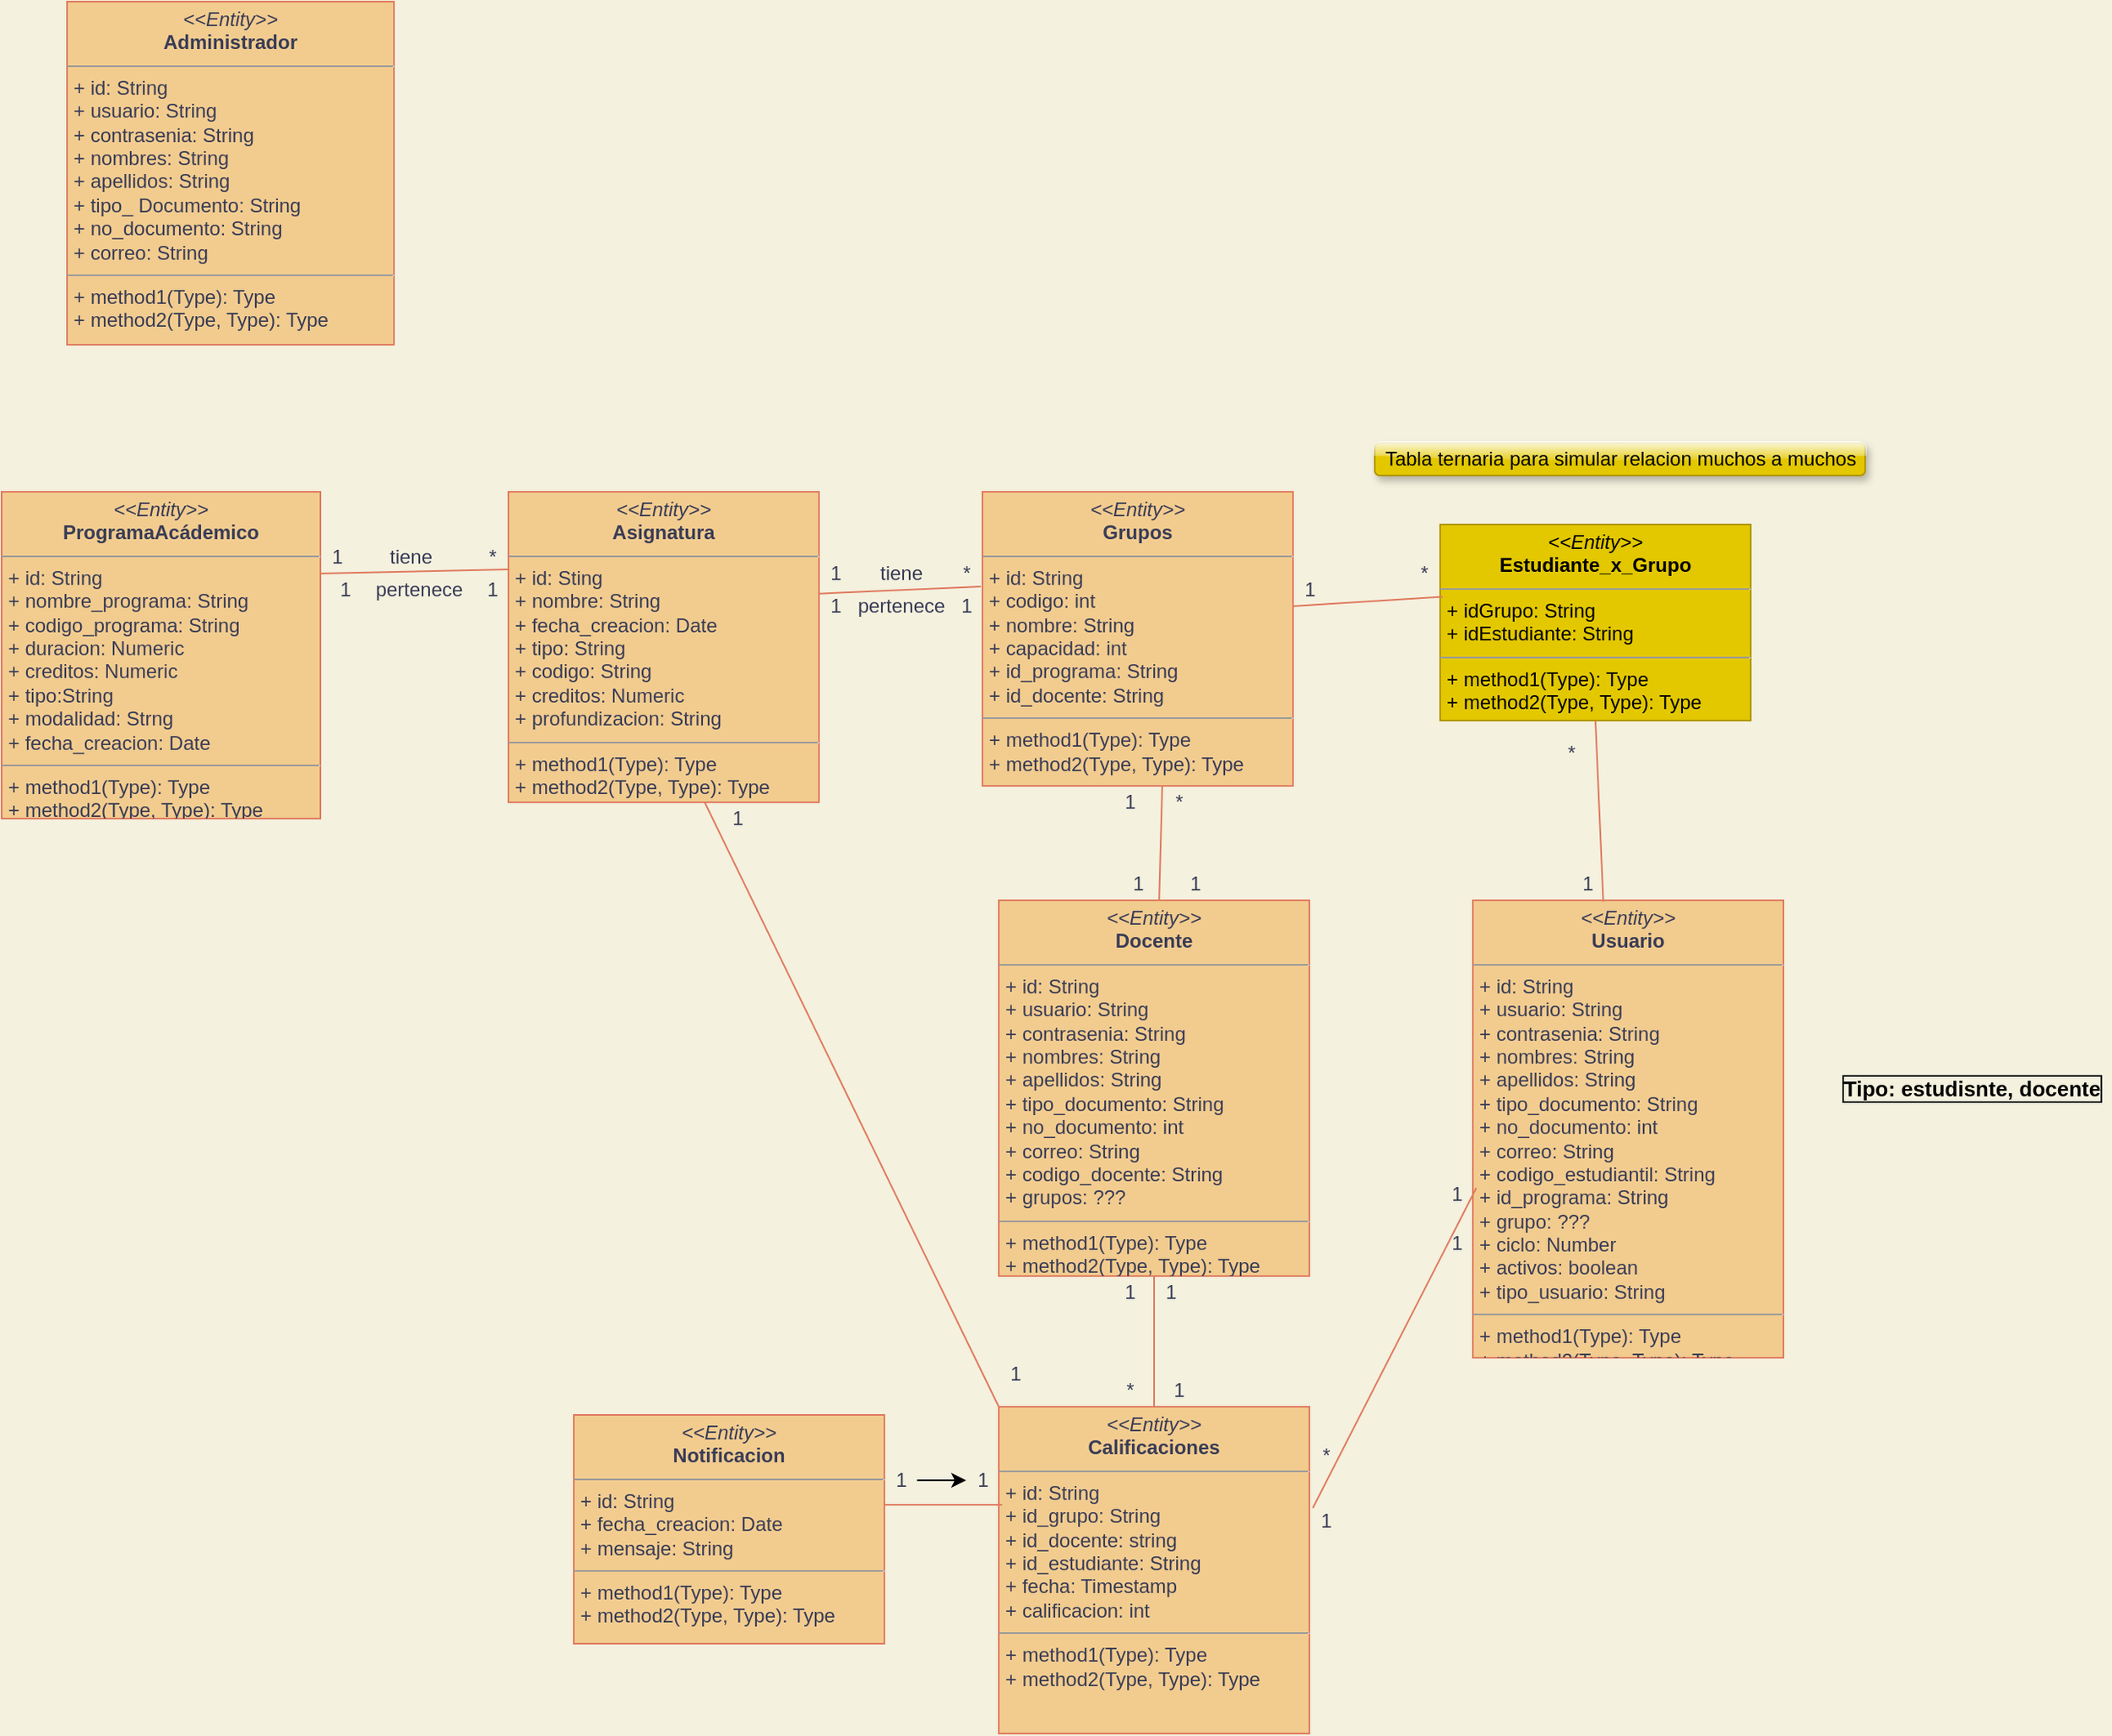 <mxfile>
    <diagram id="lKOiRMlYlnAecIGtzMKI" name="Página-1">
        <mxGraphModel dx="1255" dy="651" grid="1" gridSize="10" guides="1" tooltips="1" connect="1" arrows="1" fold="1" page="1" pageScale="1" pageWidth="3300" pageHeight="4681" background="#F4F1DE" math="0" shadow="0">
            <root>
                <mxCell id="0"/>
                <mxCell id="1" parent="0"/>
                <mxCell id="16" value="&lt;p style=&quot;margin: 0px ; margin-top: 4px ; text-align: center&quot;&gt;&lt;i&gt;&amp;lt;&amp;lt;Entity&amp;gt;&amp;gt;&lt;/i&gt;&lt;br&gt;&lt;b&gt;Administrador&lt;/b&gt;&lt;/p&gt;&lt;hr size=&quot;1&quot;&gt;&lt;p style=&quot;margin: 0px ; margin-left: 4px&quot;&gt;+ id: String&lt;br&gt;+ usuario: String&lt;/p&gt;&lt;p style=&quot;margin: 0px ; margin-left: 4px&quot;&gt;+ contrasenia: String&lt;/p&gt;&lt;p style=&quot;margin: 0px ; margin-left: 4px&quot;&gt;+ nombres: String&lt;/p&gt;&lt;p style=&quot;margin: 0px ; margin-left: 4px&quot;&gt;+ apellidos: String&lt;/p&gt;&lt;p style=&quot;margin: 0px ; margin-left: 4px&quot;&gt;+ tipo_ Documento: String&lt;/p&gt;&lt;p style=&quot;margin: 0px ; margin-left: 4px&quot;&gt;+ no_documento: String&lt;/p&gt;&lt;p style=&quot;margin: 0px ; margin-left: 4px&quot;&gt;+ correo: String&lt;/p&gt;&lt;hr size=&quot;1&quot;&gt;&lt;p style=&quot;margin: 0px ; margin-left: 4px&quot;&gt;+ method1(Type): Type&lt;br&gt;+ method2(Type, Type): Type&lt;/p&gt;" style="verticalAlign=top;align=left;overflow=fill;fontSize=12;fontFamily=Helvetica;html=1;fillColor=#F2CC8F;strokeColor=#E07A5F;fontColor=#393C56;" parent="1" vertex="1">
                    <mxGeometry x="40" y="20" width="200" height="210" as="geometry"/>
                </mxCell>
                <mxCell id="17" value="&lt;p style=&quot;margin: 0px ; margin-top: 4px ; text-align: center&quot;&gt;&lt;i&gt;&amp;lt;&amp;lt;Entity&amp;gt;&amp;gt;&lt;/i&gt;&lt;br&gt;&lt;b&gt;Docente&lt;/b&gt;&lt;/p&gt;&lt;hr size=&quot;1&quot;&gt;&lt;p style=&quot;margin: 0px ; margin-left: 4px&quot;&gt;&lt;span style=&quot;text-align: center&quot;&gt;+ id: String&lt;/span&gt;&lt;br style=&quot;text-align: center&quot;&gt;&lt;span style=&quot;text-align: center&quot;&gt;+ usuario: String&lt;/span&gt;&lt;br style=&quot;text-align: center&quot;&gt;&lt;span style=&quot;text-align: center&quot;&gt;+ contrasenia: String&lt;/span&gt;&lt;br style=&quot;text-align: center&quot;&gt;&lt;span style=&quot;text-align: center&quot;&gt;+ nombres: String&lt;/span&gt;&lt;br style=&quot;text-align: center&quot;&gt;&lt;span style=&quot;text-align: center&quot;&gt;+ apellidos: String&lt;/span&gt;&lt;br style=&quot;text-align: center&quot;&gt;&lt;span style=&quot;text-align: center&quot;&gt;+ tipo_documento: String&lt;/span&gt;&lt;br style=&quot;text-align: center&quot;&gt;&lt;span style=&quot;text-align: center&quot;&gt;+ no_documento: int&lt;/span&gt;&lt;br style=&quot;text-align: center&quot;&gt;&lt;span style=&quot;text-align: center&quot;&gt;+ correo: String&lt;/span&gt;&lt;br style=&quot;text-align: center&quot;&gt;&lt;span style=&quot;text-align: center&quot;&gt;+ codigo_docente: String&lt;/span&gt;&lt;br style=&quot;text-align: center&quot;&gt;&lt;span style=&quot;text-align: center&quot;&gt;+ grupos: ???&lt;/span&gt;&lt;br&gt;&lt;/p&gt;&lt;hr size=&quot;1&quot;&gt;&lt;p style=&quot;margin: 0px ; margin-left: 4px&quot;&gt;+ method1(Type): Type&lt;br&gt;+ method2(Type, Type): Type&lt;/p&gt;" style="verticalAlign=top;align=left;overflow=fill;fontSize=12;fontFamily=Helvetica;html=1;fillColor=#F2CC8F;strokeColor=#E07A5F;fontColor=#393C56;" parent="1" vertex="1">
                    <mxGeometry x="610" y="570" width="190" height="230" as="geometry"/>
                </mxCell>
                <mxCell id="18" value="&lt;p style=&quot;margin: 0px ; margin-top: 4px ; text-align: center&quot;&gt;&lt;i&gt;&amp;lt;&amp;lt;Entity&amp;gt;&amp;gt;&lt;/i&gt;&lt;br&gt;&lt;b&gt;Usuario&lt;/b&gt;&lt;/p&gt;&lt;hr size=&quot;1&quot;&gt;&lt;p style=&quot;margin: 0px ; margin-left: 4px&quot;&gt;&lt;span style=&quot;text-align: center&quot;&gt;+ id: String&lt;/span&gt;&lt;br style=&quot;text-align: center&quot;&gt;&lt;span style=&quot;text-align: center&quot;&gt;+ usuario: String&lt;/span&gt;&lt;br style=&quot;text-align: center&quot;&gt;&lt;span style=&quot;text-align: center&quot;&gt;+ contrasenia: String&lt;/span&gt;&lt;br style=&quot;text-align: center&quot;&gt;&lt;span style=&quot;text-align: center&quot;&gt;+ nombres: String&lt;/span&gt;&lt;br style=&quot;text-align: center&quot;&gt;&lt;span style=&quot;text-align: center&quot;&gt;+ apellidos: String&lt;/span&gt;&lt;br style=&quot;text-align: center&quot;&gt;&lt;span style=&quot;text-align: center&quot;&gt;+ tipo_documento: String&lt;/span&gt;&lt;br style=&quot;text-align: center&quot;&gt;&lt;span style=&quot;text-align: center&quot;&gt;+ no_documento: int&lt;/span&gt;&lt;br style=&quot;text-align: center&quot;&gt;&lt;span style=&quot;text-align: center&quot;&gt;+ correo: String&lt;/span&gt;&lt;br style=&quot;text-align: center&quot;&gt;&lt;span style=&quot;text-align: center&quot;&gt;+ codigo_estudiantil: String&lt;/span&gt;&lt;br style=&quot;text-align: center&quot;&gt;&lt;span style=&quot;text-align: center&quot;&gt;+ id_programa: String&lt;/span&gt;&lt;br style=&quot;text-align: center&quot;&gt;&lt;span style=&quot;text-align: center&quot;&gt;+ grupo: ???&lt;/span&gt;&lt;br style=&quot;text-align: center&quot;&gt;&lt;span style=&quot;text-align: center&quot;&gt;+ ciclo: Number&lt;/span&gt;&lt;br style=&quot;text-align: center&quot;&gt;&lt;span style=&quot;text-align: center&quot;&gt;+ activos: boolean&lt;/span&gt;&lt;br&gt;&lt;/p&gt;&lt;p style=&quot;margin: 0px ; margin-left: 4px&quot;&gt;&lt;span style=&quot;text-align: center&quot;&gt;+ tipo_usuario: String&lt;/span&gt;&lt;/p&gt;&lt;hr size=&quot;1&quot;&gt;&lt;p style=&quot;margin: 0px ; margin-left: 4px&quot;&gt;+ method1(Type): Type&lt;br&gt;+ method2(Type, Type): Type&lt;/p&gt;" style="verticalAlign=top;align=left;overflow=fill;fontSize=12;fontFamily=Helvetica;html=1;fillColor=#F2CC8F;strokeColor=#E07A5F;fontColor=#393C56;" parent="1" vertex="1">
                    <mxGeometry x="900" y="570" width="190" height="280" as="geometry"/>
                </mxCell>
                <mxCell id="19" value="&lt;p style=&quot;margin: 0px ; margin-top: 4px ; text-align: center&quot;&gt;&lt;i&gt;&amp;lt;&amp;lt;Entity&amp;gt;&amp;gt;&lt;/i&gt;&lt;br&gt;&lt;b&gt;ProgramaAcádemico&lt;/b&gt;&lt;/p&gt;&lt;hr size=&quot;1&quot;&gt;&lt;p style=&quot;margin: 0px ; margin-left: 4px&quot;&gt;&lt;span style=&quot;text-align: center&quot;&gt;+ id: String&lt;/span&gt;&lt;br style=&quot;text-align: center&quot;&gt;&lt;span style=&quot;text-align: center&quot;&gt;+&amp;nbsp;&lt;/span&gt;&lt;span style=&quot;text-align: center&quot;&gt;nombre_programa: String&lt;/span&gt;&lt;br style=&quot;text-align: center&quot;&gt;&lt;span style=&quot;text-align: center&quot;&gt;+&amp;nbsp;&lt;/span&gt;&lt;span style=&quot;text-align: center&quot;&gt;codigo_programa: String&lt;/span&gt;&lt;br&gt;&lt;/p&gt;&lt;p style=&quot;margin: 0px ; margin-left: 4px&quot;&gt;&lt;span style=&quot;text-align: center&quot;&gt;+ duracion: Numeric&lt;/span&gt;&lt;/p&gt;&lt;p style=&quot;margin: 0px ; margin-left: 4px&quot;&gt;&lt;span style=&quot;text-align: center&quot;&gt;+ creditos: Numeric&lt;/span&gt;&lt;/p&gt;&lt;p style=&quot;margin: 0px ; margin-left: 4px&quot;&gt;&lt;span style=&quot;text-align: center&quot;&gt;+ tipo:String&lt;/span&gt;&lt;/p&gt;&lt;p style=&quot;margin: 0px ; margin-left: 4px&quot;&gt;&lt;span style=&quot;text-align: center&quot;&gt;+ modalidad: Strng&lt;/span&gt;&lt;/p&gt;&lt;p style=&quot;margin: 0px ; margin-left: 4px&quot;&gt;&lt;span style=&quot;text-align: center&quot;&gt;+ fecha_creacion: Date&lt;/span&gt;&lt;/p&gt;&lt;hr size=&quot;1&quot;&gt;&lt;p style=&quot;margin: 0px ; margin-left: 4px&quot;&gt;+ method1(Type): Type&lt;br&gt;+ method2(Type, Type): Type&lt;/p&gt;" style="verticalAlign=top;align=left;overflow=fill;fontSize=12;fontFamily=Helvetica;html=1;fillColor=#F2CC8F;strokeColor=#E07A5F;fontColor=#393C56;" parent="1" vertex="1">
                    <mxGeometry y="320" width="195" height="200" as="geometry"/>
                </mxCell>
                <mxCell id="20" value="&lt;p style=&quot;margin: 0px ; margin-top: 4px ; text-align: center&quot;&gt;&lt;i&gt;&amp;lt;&amp;lt;&lt;/i&gt;&lt;i&gt;Entity&lt;/i&gt;&lt;i&gt;&amp;gt;&amp;gt;&lt;/i&gt;&lt;br&gt;&lt;b&gt;Grupos&lt;/b&gt;&lt;/p&gt;&lt;hr size=&quot;1&quot;&gt;&lt;p style=&quot;margin: 0px ; margin-left: 4px&quot;&gt;&lt;span style=&quot;text-align: center&quot;&gt;+ id: String&lt;/span&gt;&lt;br style=&quot;text-align: center&quot;&gt;&lt;span style=&quot;text-align: center&quot;&gt;+ codigo: int&lt;/span&gt;&lt;br style=&quot;text-align: center&quot;&gt;&lt;span style=&quot;text-align: center&quot;&gt;+ nombre: String&lt;/span&gt;&lt;br style=&quot;text-align: center&quot;&gt;&lt;span style=&quot;text-align: center&quot;&gt;+ capacidad: int&lt;/span&gt;&lt;br style=&quot;text-align: center&quot;&gt;&lt;span style=&quot;text-align: center&quot;&gt;+ id_programa: String&lt;/span&gt;&lt;br style=&quot;text-align: center&quot;&gt;&lt;span style=&quot;text-align: center&quot;&gt;+ id_docente: String&lt;/span&gt;&lt;br&gt;&lt;/p&gt;&lt;hr size=&quot;1&quot;&gt;&lt;p style=&quot;margin: 0px ; margin-left: 4px&quot;&gt;+ method1(Type): Type&lt;br&gt;+ method2(Type, Type): Type&lt;/p&gt;" style="verticalAlign=top;align=left;overflow=fill;fontSize=12;fontFamily=Helvetica;html=1;fillColor=#F2CC8F;strokeColor=#E07A5F;fontColor=#393C56;" parent="1" vertex="1">
                    <mxGeometry x="600" y="320" width="190" height="180" as="geometry"/>
                </mxCell>
                <mxCell id="21" value="&lt;p style=&quot;margin: 0px ; margin-top: 4px ; text-align: center&quot;&gt;&lt;i&gt;&amp;lt;&amp;lt;&lt;/i&gt;&lt;i&gt;Entity&lt;/i&gt;&lt;i&gt;&amp;gt;&amp;gt;&lt;/i&gt;&lt;br&gt;&lt;b&gt;Calificaciones&lt;/b&gt;&lt;/p&gt;&lt;hr size=&quot;1&quot;&gt;&lt;p style=&quot;margin: 0px ; margin-left: 4px&quot;&gt;&lt;span style=&quot;text-align: center&quot;&gt;+ id: String&lt;/span&gt;&lt;br style=&quot;text-align: center&quot;&gt;&lt;span style=&quot;text-align: center&quot;&gt;+ id_grupo: String&lt;/span&gt;&lt;br style=&quot;text-align: center&quot;&gt;&lt;span style=&quot;text-align: center&quot;&gt;+ id_docente: string&lt;/span&gt;&lt;br style=&quot;text-align: center&quot;&gt;&lt;span style=&quot;text-align: center&quot;&gt;+ id_estudiante: String&lt;/span&gt;&lt;br style=&quot;text-align: center&quot;&gt;&lt;span style=&quot;text-align: center&quot;&gt;+ fecha: Timestamp&lt;/span&gt;&lt;br style=&quot;text-align: center&quot;&gt;&lt;span style=&quot;text-align: center&quot;&gt;+ calificacion: int&lt;/span&gt;&lt;br&gt;&lt;/p&gt;&lt;hr size=&quot;1&quot;&gt;&lt;p style=&quot;margin: 0px ; margin-left: 4px&quot;&gt;+ method1(Type): Type&lt;br&gt;+ method2(Type, Type): Type&lt;/p&gt;" style="verticalAlign=top;align=left;overflow=fill;fontSize=12;fontFamily=Helvetica;html=1;fillColor=#F2CC8F;strokeColor=#E07A5F;fontColor=#393C56;" parent="1" vertex="1">
                    <mxGeometry x="610" y="880" width="190" height="200" as="geometry"/>
                </mxCell>
                <mxCell id="22" value="&lt;p style=&quot;margin: 0px ; margin-top: 4px ; text-align: center&quot;&gt;&lt;i&gt;&amp;lt;&amp;lt;Entity&amp;gt;&amp;gt;&lt;/i&gt;&lt;br&gt;&lt;b&gt;Notificacion&lt;/b&gt;&lt;/p&gt;&lt;hr size=&quot;1&quot;&gt;&lt;p style=&quot;margin: 0px ; margin-left: 4px&quot;&gt;+ id: String&lt;br&gt;+ fecha_creacion: Date&lt;/p&gt;&lt;p style=&quot;margin: 0px ; margin-left: 4px&quot;&gt;+ mensaje: String&lt;/p&gt;&lt;hr size=&quot;1&quot;&gt;&lt;p style=&quot;margin: 0px ; margin-left: 4px&quot;&gt;+ method1(Type): Type&lt;br&gt;+ method2(Type, Type): Type&lt;/p&gt;" style="verticalAlign=top;align=left;overflow=fill;fontSize=12;fontFamily=Helvetica;html=1;fillColor=#F2CC8F;strokeColor=#E07A5F;fontColor=#393C56;" parent="1" vertex="1">
                    <mxGeometry x="350" y="885" width="190" height="140" as="geometry"/>
                </mxCell>
                <mxCell id="23" value="&lt;p style=&quot;margin: 0px ; margin-top: 4px ; text-align: center&quot;&gt;&lt;i&gt;&amp;lt;&amp;lt;Entity&amp;gt;&amp;gt;&lt;/i&gt;&lt;br&gt;&lt;b&gt;Asignatura&lt;/b&gt;&lt;/p&gt;&lt;hr size=&quot;1&quot;&gt;&lt;p style=&quot;margin: 0px ; margin-left: 4px&quot;&gt;+ id: Sting&lt;br&gt;+ nombre: String&lt;/p&gt;&lt;p style=&quot;margin: 0px ; margin-left: 4px&quot;&gt;+ fecha_creacion: Date&lt;/p&gt;&lt;p style=&quot;margin: 0px ; margin-left: 4px&quot;&gt;+ tipo: String&lt;/p&gt;&lt;p style=&quot;margin: 0px ; margin-left: 4px&quot;&gt;+ codigo: String&lt;/p&gt;&lt;p style=&quot;margin: 0px ; margin-left: 4px&quot;&gt;+ creditos: Numeric&lt;/p&gt;&lt;p style=&quot;margin: 0px ; margin-left: 4px&quot;&gt;+ profundizacion: String&lt;br&gt;&lt;/p&gt;&lt;hr size=&quot;1&quot;&gt;&lt;p style=&quot;margin: 0px ; margin-left: 4px&quot;&gt;+ method1(Type): Type&lt;br&gt;+ method2(Type, Type): Type&lt;/p&gt;" style="verticalAlign=top;align=left;overflow=fill;fontSize=12;fontFamily=Helvetica;html=1;fillColor=#F2CC8F;strokeColor=#E07A5F;fontColor=#393C56;" parent="1" vertex="1">
                    <mxGeometry x="310" y="320" width="190" height="190" as="geometry"/>
                </mxCell>
                <mxCell id="30" value="" style="endArrow=none;html=1;exitX=1;exitY=0.25;exitDx=0;exitDy=0;entryX=0;entryY=0.25;entryDx=0;entryDy=0;labelBackgroundColor=#F4F1DE;strokeColor=#E07A5F;fontColor=#393C56;" parent="1" source="19" target="23" edge="1">
                    <mxGeometry width="50" height="50" relative="1" as="geometry">
                        <mxPoint x="390" y="380" as="sourcePoint"/>
                        <mxPoint x="440" y="330" as="targetPoint"/>
                    </mxGeometry>
                </mxCell>
                <mxCell id="31" value="1" style="text;html=1;align=center;verticalAlign=middle;resizable=0;points=[];autosize=1;strokeColor=none;fontColor=#393C56;" parent="1" vertex="1">
                    <mxGeometry x="195" y="350" width="20" height="20" as="geometry"/>
                </mxCell>
                <mxCell id="32" value="*" style="text;html=1;align=center;verticalAlign=middle;resizable=0;points=[];autosize=1;strokeColor=none;fontColor=#393C56;" parent="1" vertex="1">
                    <mxGeometry x="290" y="350" width="20" height="20" as="geometry"/>
                </mxCell>
                <mxCell id="34" value="1" style="text;html=1;align=center;verticalAlign=middle;resizable=0;points=[];autosize=1;strokeColor=none;fontColor=#393C56;" parent="1" vertex="1">
                    <mxGeometry x="290" y="370" width="20" height="20" as="geometry"/>
                </mxCell>
                <mxCell id="36" value="tiene" style="text;html=1;align=center;verticalAlign=middle;resizable=0;points=[];autosize=1;strokeColor=none;fontColor=#393C56;" parent="1" vertex="1">
                    <mxGeometry x="230" y="350" width="40" height="20" as="geometry"/>
                </mxCell>
                <mxCell id="37" value="1" style="text;html=1;align=center;verticalAlign=middle;resizable=0;points=[];autosize=1;strokeColor=none;fontColor=#393C56;" parent="1" vertex="1">
                    <mxGeometry x="200" y="370" width="20" height="20" as="geometry"/>
                </mxCell>
                <mxCell id="38" value="pertenece" style="text;html=1;align=center;verticalAlign=middle;resizable=0;points=[];autosize=1;strokeColor=none;fontColor=#393C56;" parent="1" vertex="1">
                    <mxGeometry x="220" y="370" width="70" height="20" as="geometry"/>
                </mxCell>
                <mxCell id="42" value="" style="endArrow=none;html=1;entryX=-0.005;entryY=0.322;entryDx=0;entryDy=0;entryPerimeter=0;exitX=1;exitY=0.328;exitDx=0;exitDy=0;exitPerimeter=0;labelBackgroundColor=#F4F1DE;strokeColor=#E07A5F;fontColor=#393C56;" parent="1" source="23" target="20" edge="1">
                    <mxGeometry width="50" height="50" relative="1" as="geometry">
                        <mxPoint x="500" y="370" as="sourcePoint"/>
                        <mxPoint x="610" y="372" as="targetPoint"/>
                    </mxGeometry>
                </mxCell>
                <mxCell id="43" value="1" style="text;html=1;align=center;verticalAlign=middle;resizable=0;points=[];autosize=1;strokeColor=none;fontColor=#393C56;" parent="1" vertex="1">
                    <mxGeometry x="500" y="360" width="20" height="20" as="geometry"/>
                </mxCell>
                <mxCell id="44" value="*" style="text;html=1;align=center;verticalAlign=middle;resizable=0;points=[];autosize=1;strokeColor=none;fontColor=#393C56;" parent="1" vertex="1">
                    <mxGeometry x="580" y="360" width="20" height="20" as="geometry"/>
                </mxCell>
                <mxCell id="45" value="tiene" style="text;html=1;align=center;verticalAlign=middle;resizable=0;points=[];autosize=1;strokeColor=none;fontColor=#393C56;" parent="1" vertex="1">
                    <mxGeometry x="530" y="360" width="40" height="20" as="geometry"/>
                </mxCell>
                <mxCell id="47" value="pertenece" style="text;html=1;align=center;verticalAlign=middle;resizable=0;points=[];autosize=1;strokeColor=none;fontColor=#393C56;" parent="1" vertex="1">
                    <mxGeometry x="515" y="380" width="70" height="20" as="geometry"/>
                </mxCell>
                <mxCell id="48" value="1" style="text;html=1;align=center;verticalAlign=middle;resizable=0;points=[];autosize=1;strokeColor=none;fontColor=#393C56;" parent="1" vertex="1">
                    <mxGeometry x="500" y="380" width="20" height="20" as="geometry"/>
                </mxCell>
                <mxCell id="49" value="1" style="text;html=1;align=center;verticalAlign=middle;resizable=0;points=[];autosize=1;strokeColor=none;fontColor=#393C56;" parent="1" vertex="1">
                    <mxGeometry x="580" y="380" width="20" height="20" as="geometry"/>
                </mxCell>
                <mxCell id="51" value="1" style="text;html=1;align=center;verticalAlign=middle;resizable=0;points=[];autosize=1;strokeColor=none;fontColor=#393C56;" parent="1" vertex="1">
                    <mxGeometry x="680" y="500" width="20" height="20" as="geometry"/>
                </mxCell>
                <mxCell id="52" value="1" style="text;html=1;align=center;verticalAlign=middle;resizable=0;points=[];autosize=1;strokeColor=none;fontColor=#393C56;" parent="1" vertex="1">
                    <mxGeometry x="685" y="550" width="20" height="20" as="geometry"/>
                </mxCell>
                <mxCell id="56" value="" style="endArrow=none;html=1;labelBackgroundColor=#F4F1DE;strokeColor=#E07A5F;fontColor=#393C56;" parent="1" source="17" edge="1">
                    <mxGeometry width="50" height="50" relative="1" as="geometry">
                        <mxPoint x="620" y="685" as="sourcePoint"/>
                        <mxPoint x="710" y="500" as="targetPoint"/>
                    </mxGeometry>
                </mxCell>
                <mxCell id="57" value="*" style="text;html=1;align=center;verticalAlign=middle;resizable=0;points=[];autosize=1;strokeColor=none;fontColor=#393C56;" parent="1" vertex="1">
                    <mxGeometry x="710" y="500" width="20" height="20" as="geometry"/>
                </mxCell>
                <mxCell id="58" value="1" style="text;html=1;align=center;verticalAlign=middle;resizable=0;points=[];autosize=1;strokeColor=none;fontColor=#393C56;" parent="1" vertex="1">
                    <mxGeometry x="720" y="550" width="20" height="20" as="geometry"/>
                </mxCell>
                <mxCell id="248" value="&lt;p style=&quot;margin: 0px ; margin-top: 4px ; text-align: center&quot;&gt;&lt;i&gt;&amp;lt;&amp;lt;Entity&amp;gt;&amp;gt;&lt;/i&gt;&lt;br&gt;&lt;b&gt;Estudiante_x_Grupo&lt;/b&gt;&lt;/p&gt;&lt;hr size=&quot;1&quot;&gt;&lt;p style=&quot;margin: 0px ; margin-left: 4px&quot;&gt;&lt;span style=&quot;text-align: center&quot;&gt;+ idGrupo: String&lt;/span&gt;&lt;br style=&quot;text-align: center&quot;&gt;&lt;span style=&quot;text-align: center&quot;&gt;+ idEstudiante: String&lt;/span&gt;&lt;br&gt;&lt;/p&gt;&lt;hr size=&quot;1&quot;&gt;&lt;p style=&quot;margin: 0px ; margin-left: 4px&quot;&gt;+ method1(Type): Type&lt;br&gt;+ method2(Type, Type): Type&lt;/p&gt;" style="verticalAlign=top;align=left;overflow=fill;fontSize=12;fontFamily=Helvetica;html=1;fillColor=#e3c800;strokeColor=#B09500;fontColor=#000000;rounded=0;shadow=0;sketch=0;glass=0;" parent="1" vertex="1">
                    <mxGeometry x="880" y="340" width="190" height="120" as="geometry"/>
                </mxCell>
                <mxCell id="249" value="" style="endArrow=none;html=1;entryX=0.008;entryY=0.369;entryDx=0;entryDy=0;entryPerimeter=0;labelBackgroundColor=#F4F1DE;strokeColor=#E07A5F;fontColor=#393C56;" parent="1" target="248" edge="1">
                    <mxGeometry width="50" height="50" relative="1" as="geometry">
                        <mxPoint x="790" y="390" as="sourcePoint"/>
                        <mxPoint x="840" y="340" as="targetPoint"/>
                    </mxGeometry>
                </mxCell>
                <mxCell id="250" value="1" style="text;html=1;align=center;verticalAlign=middle;resizable=0;points=[];autosize=1;strokeColor=none;fontColor=#393C56;" parent="1" vertex="1">
                    <mxGeometry x="790" y="370" width="20" height="20" as="geometry"/>
                </mxCell>
                <mxCell id="251" value="*" style="text;html=1;align=center;verticalAlign=middle;resizable=0;points=[];autosize=1;strokeColor=none;fontColor=#393C56;" parent="1" vertex="1">
                    <mxGeometry x="860" y="360" width="20" height="20" as="geometry"/>
                </mxCell>
                <mxCell id="252" value="" style="endArrow=none;html=1;entryX=0.5;entryY=1;entryDx=0;entryDy=0;exitX=0.42;exitY=0.003;exitDx=0;exitDy=0;exitPerimeter=0;labelBackgroundColor=#F4F1DE;strokeColor=#E07A5F;fontColor=#393C56;" parent="1" source="18" target="248" edge="1">
                    <mxGeometry width="50" height="50" relative="1" as="geometry">
                        <mxPoint x="970" y="560" as="sourcePoint"/>
                        <mxPoint x="1020" y="510" as="targetPoint"/>
                    </mxGeometry>
                </mxCell>
                <mxCell id="253" value="*" style="text;html=1;align=center;verticalAlign=middle;resizable=0;points=[];autosize=1;strokeColor=none;fontColor=#393C56;" parent="1" vertex="1">
                    <mxGeometry x="950" y="470" width="20" height="20" as="geometry"/>
                </mxCell>
                <mxCell id="254" value="1" style="text;html=1;align=center;verticalAlign=middle;resizable=0;points=[];autosize=1;strokeColor=none;fontColor=#393C56;" parent="1" vertex="1">
                    <mxGeometry x="960" y="550" width="20" height="20" as="geometry"/>
                </mxCell>
                <mxCell id="255" value="Tabla ternaria para simular relacion muchos a muchos" style="text;html=1;align=center;verticalAlign=middle;resizable=0;points=[];autosize=1;strokeColor=#B09500;fillColor=#e3c800;fontColor=#000000;rounded=1;shadow=1;glass=1;sketch=0;" parent="1" vertex="1">
                    <mxGeometry x="840" y="290" width="300" height="20" as="geometry"/>
                </mxCell>
                <mxCell id="259" value="" style="endArrow=none;html=1;entryX=0.011;entryY=0.3;entryDx=0;entryDy=0;entryPerimeter=0;exitX=1;exitY=0.393;exitDx=0;exitDy=0;exitPerimeter=0;labelBackgroundColor=#F4F1DE;strokeColor=#E07A5F;fontColor=#393C56;" parent="1" source="22" target="21" edge="1">
                    <mxGeometry width="50" height="50" relative="1" as="geometry">
                        <mxPoint x="530" y="945" as="sourcePoint"/>
                        <mxPoint x="580" y="895" as="targetPoint"/>
                    </mxGeometry>
                </mxCell>
                <mxCell id="260" value="1" style="text;html=1;align=center;verticalAlign=middle;resizable=0;points=[];autosize=1;strokeColor=none;fontColor=#393C56;" parent="1" vertex="1">
                    <mxGeometry x="590" y="915" width="20" height="20" as="geometry"/>
                </mxCell>
                <mxCell id="276" value="" style="edgeStyle=orthogonalEdgeStyle;rounded=0;orthogonalLoop=1;jettySize=auto;html=1;fontSize=13;" edge="1" parent="1" source="261" target="260">
                    <mxGeometry relative="1" as="geometry"/>
                </mxCell>
                <mxCell id="261" value="1" style="text;html=1;align=center;verticalAlign=middle;resizable=0;points=[];autosize=1;strokeColor=none;fontColor=#393C56;" parent="1" vertex="1">
                    <mxGeometry x="540" y="915" width="20" height="20" as="geometry"/>
                </mxCell>
                <mxCell id="262" value="" style="endArrow=none;html=1;entryX=0.5;entryY=1;entryDx=0;entryDy=0;exitX=0.5;exitY=0;exitDx=0;exitDy=0;labelBackgroundColor=#F4F1DE;strokeColor=#E07A5F;fontColor=#393C56;" parent="1" source="21" target="17" edge="1">
                    <mxGeometry width="50" height="50" relative="1" as="geometry">
                        <mxPoint x="510" y="800" as="sourcePoint"/>
                        <mxPoint x="580" y="750" as="targetPoint"/>
                    </mxGeometry>
                </mxCell>
                <mxCell id="263" value="1" style="text;html=1;align=center;verticalAlign=middle;resizable=0;points=[];autosize=1;strokeColor=none;fontColor=#393C56;" parent="1" vertex="1">
                    <mxGeometry x="680" y="800" width="20" height="20" as="geometry"/>
                </mxCell>
                <mxCell id="264" value="*" style="text;html=1;align=center;verticalAlign=middle;resizable=0;points=[];autosize=1;strokeColor=none;fontColor=#393C56;" parent="1" vertex="1">
                    <mxGeometry x="680" y="860" width="20" height="20" as="geometry"/>
                </mxCell>
                <mxCell id="265" value="1" style="text;html=1;align=center;verticalAlign=middle;resizable=0;points=[];autosize=1;strokeColor=none;fontColor=#393C56;" parent="1" vertex="1">
                    <mxGeometry x="710" y="860" width="20" height="20" as="geometry"/>
                </mxCell>
                <mxCell id="266" value="1" style="text;html=1;align=center;verticalAlign=middle;resizable=0;points=[];autosize=1;strokeColor=none;fontColor=#393C56;" parent="1" vertex="1">
                    <mxGeometry x="705" y="800" width="20" height="20" as="geometry"/>
                </mxCell>
                <mxCell id="267" value="" style="endArrow=none;html=1;entryX=0.011;entryY=0.629;entryDx=0;entryDy=0;entryPerimeter=0;exitX=1.011;exitY=0.31;exitDx=0;exitDy=0;exitPerimeter=0;labelBackgroundColor=#F4F1DE;strokeColor=#E07A5F;fontColor=#393C56;" parent="1" source="21" target="18" edge="1">
                    <mxGeometry width="50" height="50" relative="1" as="geometry">
                        <mxPoint x="800" y="915" as="sourcePoint"/>
                        <mxPoint x="850" y="865" as="targetPoint"/>
                    </mxGeometry>
                </mxCell>
                <mxCell id="268" value="1" style="text;html=1;align=center;verticalAlign=middle;resizable=0;points=[];autosize=1;strokeColor=none;fontColor=#393C56;" parent="1" vertex="1">
                    <mxGeometry x="880" y="740" width="20" height="20" as="geometry"/>
                </mxCell>
                <mxCell id="269" value="*" style="text;html=1;align=center;verticalAlign=middle;resizable=0;points=[];autosize=1;strokeColor=none;fontColor=#393C56;" parent="1" vertex="1">
                    <mxGeometry x="800" y="900" width="20" height="20" as="geometry"/>
                </mxCell>
                <mxCell id="270" value="1" style="text;html=1;align=center;verticalAlign=middle;resizable=0;points=[];autosize=1;strokeColor=none;fontColor=#393C56;" parent="1" vertex="1">
                    <mxGeometry x="800" y="940" width="20" height="20" as="geometry"/>
                </mxCell>
                <mxCell id="271" value="1" style="text;html=1;align=center;verticalAlign=middle;resizable=0;points=[];autosize=1;strokeColor=none;fontColor=#393C56;" parent="1" vertex="1">
                    <mxGeometry x="880" y="770" width="20" height="20" as="geometry"/>
                </mxCell>
                <mxCell id="272" value="" style="endArrow=none;html=1;entryX=0.632;entryY=1;entryDx=0;entryDy=0;entryPerimeter=0;exitX=0;exitY=0;exitDx=0;exitDy=0;labelBackgroundColor=#F4F1DE;strokeColor=#E07A5F;fontColor=#393C56;" parent="1" source="21" target="23" edge="1">
                    <mxGeometry width="50" height="50" relative="1" as="geometry">
                        <mxPoint x="470" y="640" as="sourcePoint"/>
                        <mxPoint x="520" y="590" as="targetPoint"/>
                    </mxGeometry>
                </mxCell>
                <mxCell id="273" value="1" style="text;html=1;align=center;verticalAlign=middle;resizable=0;points=[];autosize=1;strokeColor=none;fontColor=#393C56;" parent="1" vertex="1">
                    <mxGeometry x="440" y="510" width="20" height="20" as="geometry"/>
                </mxCell>
                <mxCell id="274" value="1" style="text;html=1;align=center;verticalAlign=middle;resizable=0;points=[];autosize=1;strokeColor=none;fontColor=#393C56;" parent="1" vertex="1">
                    <mxGeometry x="610" y="850" width="20" height="20" as="geometry"/>
                </mxCell>
                <mxCell id="275" value="&lt;font color=&quot;#000000&quot; style=&quot;font-size: 13px;&quot;&gt;Tipo: estudisnte, docente&lt;/font&gt;" style="text;html=1;align=center;verticalAlign=middle;resizable=0;points=[];autosize=1;strokeColor=none;fontSize=13;fontStyle=1;labelBorderColor=#000000;" vertex="1" parent="1">
                    <mxGeometry x="1120" y="675" width="170" height="20" as="geometry"/>
                </mxCell>
            </root>
        </mxGraphModel>
    </diagram>
</mxfile>